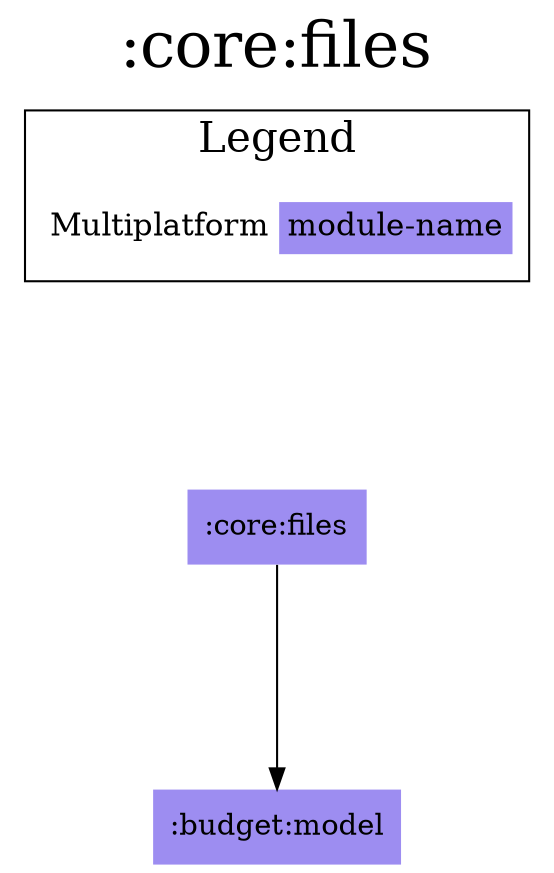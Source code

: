 digraph {
edge ["dir"="forward"]
graph ["dpi"="100","label"=":core:files","labelloc"="t","fontsize"="30","ranksep"="1.5","rankdir"="TB"]
node ["style"="filled"]
":core:files" ["fillcolor"="#9D8DF1","shape"="none"]
":budget:model" ["fillcolor"="#9D8DF1","shape"="none"]
{
edge ["dir"="none"]
graph ["rank"="same"]
}
":core:files" -> ":budget:model"
subgraph "cluster_legend" {
edge ["dir"="none"]
graph ["label"="Legend","fontsize"="20"]
"Legend" ["style"="filled","fillcolor"="#FFFFFF","shape"="none","margin"="0","fontsize"="15","label"=<
<TABLE BORDER="0" CELLBORDER="0" CELLSPACING="0" CELLPADDING="4">
<TR><TD>Multiplatform</TD><TD BGCOLOR="#9D8DF1">module-name</TD></TR>
</TABLE>
>]
} -> ":core:files" ["style"="invis"]
}
